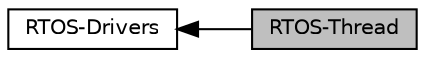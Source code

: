 digraph "RTOS-Thread"
{
  edge [fontname="Helvetica",fontsize="10",labelfontname="Helvetica",labelfontsize="10"];
  node [fontname="Helvetica",fontsize="10",shape=record];
  rankdir=LR;
  Node1 [label="RTOS-Drivers",height=0.2,width=0.4,color="black", fillcolor="white", style="filled",URL="$group__RTOS-Drivers.html"];
  Node0 [label="RTOS-Thread",height=0.2,width=0.4,color="black", fillcolor="grey75", style="filled", fontcolor="black"];
  Node1->Node0 [shape=plaintext, dir="back", style="solid"];
}
